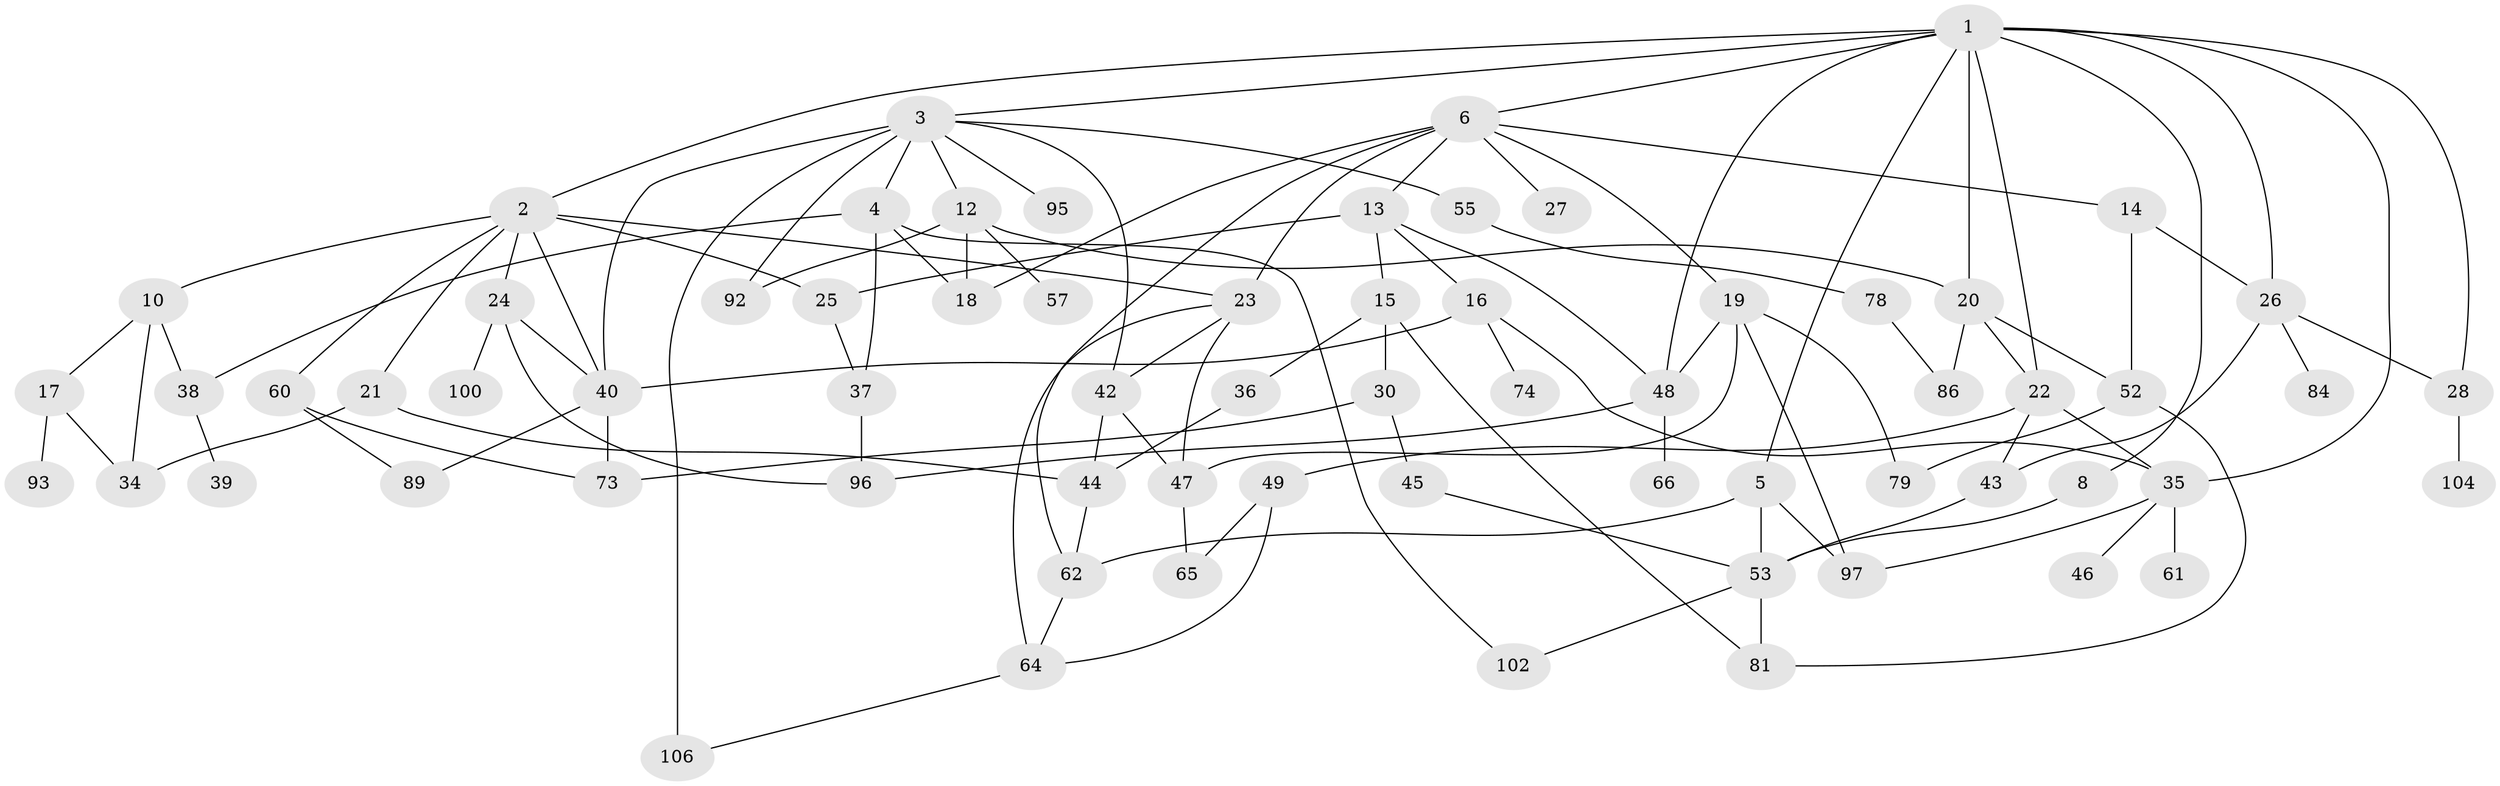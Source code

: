 // original degree distribution, {8: 0.02830188679245283, 5: 0.08490566037735849, 4: 0.18867924528301888, 2: 0.24528301886792453, 3: 0.2830188679245283, 6: 0.009433962264150943, 1: 0.16037735849056603}
// Generated by graph-tools (version 1.1) at 2025/10/02/27/25 16:10:54]
// undirected, 68 vertices, 115 edges
graph export_dot {
graph [start="1"]
  node [color=gray90,style=filled];
  1 [super="+11"];
  2 [super="+9"];
  3 [super="+50"];
  4;
  5 [super="+32"];
  6 [super="+7"];
  8;
  10;
  12 [super="+72"];
  13 [super="+101"];
  14 [super="+98"];
  15 [super="+91"];
  16 [super="+29"];
  17 [super="+70"];
  18 [super="+31"];
  19;
  20 [super="+33"];
  21 [super="+59"];
  22 [super="+56"];
  23 [super="+51"];
  24 [super="+41"];
  25;
  26 [super="+71"];
  27;
  28;
  30 [super="+80"];
  34 [super="+69"];
  35 [super="+58"];
  36;
  37 [super="+82"];
  38 [super="+83"];
  39;
  40 [super="+76"];
  42 [super="+94"];
  43;
  44 [super="+85"];
  45;
  46;
  47 [super="+105"];
  48 [super="+54"];
  49;
  52 [super="+68"];
  53 [super="+63"];
  55;
  57;
  60;
  61 [super="+77"];
  62 [super="+67"];
  64 [super="+75"];
  65;
  66;
  73 [super="+87"];
  74;
  78;
  79 [super="+99"];
  81;
  84 [super="+90"];
  86 [super="+88"];
  89;
  92;
  93;
  95;
  96;
  97 [super="+103"];
  100;
  102;
  104;
  106;
  1 -- 2;
  1 -- 3;
  1 -- 5;
  1 -- 6;
  1 -- 8;
  1 -- 48;
  1 -- 22;
  1 -- 35;
  1 -- 20;
  1 -- 26;
  1 -- 28;
  2 -- 23;
  2 -- 24;
  2 -- 25;
  2 -- 21;
  2 -- 40;
  2 -- 10;
  2 -- 60;
  3 -- 4;
  3 -- 12;
  3 -- 55;
  3 -- 106 [weight=2];
  3 -- 40;
  3 -- 92;
  3 -- 95;
  3 -- 42;
  4 -- 18;
  4 -- 37;
  4 -- 38;
  4 -- 102;
  5 -- 62;
  5 -- 53;
  5 -- 97;
  6 -- 13;
  6 -- 14;
  6 -- 19;
  6 -- 27;
  6 -- 62;
  6 -- 18;
  6 -- 23;
  8 -- 53 [weight=2];
  10 -- 17;
  10 -- 38;
  10 -- 34;
  12 -- 57;
  12 -- 92;
  12 -- 18;
  12 -- 20;
  13 -- 15;
  13 -- 16 [weight=2];
  13 -- 25;
  13 -- 48;
  14 -- 26;
  14 -- 52;
  15 -- 30;
  15 -- 36;
  15 -- 81;
  16 -- 74;
  16 -- 40;
  16 -- 35;
  17 -- 93;
  17 -- 34;
  19 -- 48;
  19 -- 79;
  19 -- 97;
  19 -- 47;
  20 -- 22;
  20 -- 86;
  20 -- 52;
  21 -- 34 [weight=2];
  21 -- 44;
  22 -- 35;
  22 -- 49;
  22 -- 43;
  23 -- 42;
  23 -- 47;
  23 -- 64;
  24 -- 40;
  24 -- 96;
  24 -- 100;
  25 -- 37;
  26 -- 43;
  26 -- 84;
  26 -- 28;
  28 -- 104;
  30 -- 45;
  30 -- 73;
  35 -- 46;
  35 -- 61;
  35 -- 97;
  36 -- 44;
  37 -- 96;
  38 -- 39;
  40 -- 89;
  40 -- 73;
  42 -- 47;
  42 -- 44;
  43 -- 53;
  44 -- 62;
  45 -- 53;
  47 -- 65;
  48 -- 66;
  48 -- 96;
  49 -- 64;
  49 -- 65;
  52 -- 81;
  52 -- 79;
  53 -- 102;
  53 -- 81;
  55 -- 78;
  60 -- 89;
  60 -- 73;
  62 -- 64;
  64 -- 106;
  78 -- 86;
}
